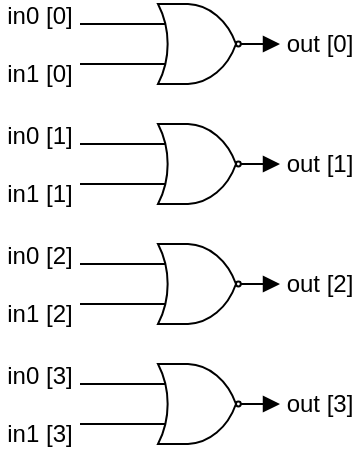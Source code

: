 <mxfile version="13.7.8" type="device"><diagram id="0zeqszHHsWYMUu-5XTvy" name="Page-1"><mxGraphModel dx="450" dy="292" grid="1" gridSize="10" guides="1" tooltips="1" connect="1" arrows="1" fold="1" page="1" pageScale="1" pageWidth="827" pageHeight="1169" math="0" shadow="0"><root><mxCell id="0"/><mxCell id="1" parent="0"/><mxCell id="NPaxLJts37z2vfKGwGLF-6" style="edgeStyle=orthogonalEdgeStyle;rounded=0;orthogonalLoop=1;jettySize=auto;html=1;entryX=0;entryY=0.25;entryDx=0;entryDy=0;entryPerimeter=0;endArrow=none;endFill=0;" edge="1" parent="1" target="NPaxLJts37z2vfKGwGLF-2"><mxGeometry relative="1" as="geometry"><mxPoint x="330" y="310" as="sourcePoint"/></mxGeometry></mxCell><mxCell id="NPaxLJts37z2vfKGwGLF-7" style="edgeStyle=orthogonalEdgeStyle;rounded=0;orthogonalLoop=1;jettySize=auto;html=1;exitX=0;exitY=0.75;exitDx=0;exitDy=0;exitPerimeter=0;endArrow=none;endFill=0;" edge="1" parent="1" source="NPaxLJts37z2vfKGwGLF-2"><mxGeometry relative="1" as="geometry"><mxPoint x="330" y="330" as="targetPoint"/></mxGeometry></mxCell><mxCell id="NPaxLJts37z2vfKGwGLF-18" style="edgeStyle=orthogonalEdgeStyle;rounded=0;orthogonalLoop=1;jettySize=auto;html=1;exitX=1;exitY=0.5;exitDx=0;exitDy=0;exitPerimeter=0;endArrow=block;endFill=1;" edge="1" parent="1" source="NPaxLJts37z2vfKGwGLF-2"><mxGeometry relative="1" as="geometry"><mxPoint x="430" y="320" as="targetPoint"/></mxGeometry></mxCell><mxCell id="NPaxLJts37z2vfKGwGLF-2" value="" style="verticalLabelPosition=bottom;shadow=0;dashed=0;align=center;html=1;verticalAlign=top;shape=mxgraph.electrical.logic_gates.logic_gate;operation=or;negating=1;" vertex="1" parent="1"><mxGeometry x="360" y="300" width="60" height="40" as="geometry"/></mxCell><mxCell id="NPaxLJts37z2vfKGwGLF-8" style="edgeStyle=orthogonalEdgeStyle;rounded=0;orthogonalLoop=1;jettySize=auto;html=1;exitX=0;exitY=0.25;exitDx=0;exitDy=0;exitPerimeter=0;endArrow=none;endFill=0;" edge="1" parent="1" source="NPaxLJts37z2vfKGwGLF-3"><mxGeometry relative="1" as="geometry"><mxPoint x="330" y="370" as="targetPoint"/></mxGeometry></mxCell><mxCell id="NPaxLJts37z2vfKGwGLF-9" style="edgeStyle=orthogonalEdgeStyle;rounded=0;orthogonalLoop=1;jettySize=auto;html=1;exitX=0;exitY=0.75;exitDx=0;exitDy=0;exitPerimeter=0;endArrow=none;endFill=0;" edge="1" parent="1" source="NPaxLJts37z2vfKGwGLF-3"><mxGeometry relative="1" as="geometry"><mxPoint x="330" y="390" as="targetPoint"/></mxGeometry></mxCell><mxCell id="NPaxLJts37z2vfKGwGLF-19" style="edgeStyle=orthogonalEdgeStyle;rounded=0;orthogonalLoop=1;jettySize=auto;html=1;exitX=1;exitY=0.5;exitDx=0;exitDy=0;exitPerimeter=0;endArrow=block;endFill=1;" edge="1" parent="1" source="NPaxLJts37z2vfKGwGLF-3"><mxGeometry relative="1" as="geometry"><mxPoint x="430" y="380" as="targetPoint"/></mxGeometry></mxCell><mxCell id="NPaxLJts37z2vfKGwGLF-3" value="" style="verticalLabelPosition=bottom;shadow=0;dashed=0;align=center;html=1;verticalAlign=top;shape=mxgraph.electrical.logic_gates.logic_gate;operation=or;negating=1;" vertex="1" parent="1"><mxGeometry x="360" y="360" width="60" height="40" as="geometry"/></mxCell><mxCell id="NPaxLJts37z2vfKGwGLF-10" style="edgeStyle=orthogonalEdgeStyle;rounded=0;orthogonalLoop=1;jettySize=auto;html=1;exitX=0;exitY=0.25;exitDx=0;exitDy=0;exitPerimeter=0;endArrow=none;endFill=0;" edge="1" parent="1" source="NPaxLJts37z2vfKGwGLF-4"><mxGeometry relative="1" as="geometry"><mxPoint x="330" y="430" as="targetPoint"/></mxGeometry></mxCell><mxCell id="NPaxLJts37z2vfKGwGLF-11" style="edgeStyle=orthogonalEdgeStyle;rounded=0;orthogonalLoop=1;jettySize=auto;html=1;exitX=0;exitY=0.75;exitDx=0;exitDy=0;exitPerimeter=0;endArrow=none;endFill=0;" edge="1" parent="1" source="NPaxLJts37z2vfKGwGLF-4"><mxGeometry relative="1" as="geometry"><mxPoint x="330" y="450" as="targetPoint"/></mxGeometry></mxCell><mxCell id="NPaxLJts37z2vfKGwGLF-20" style="edgeStyle=orthogonalEdgeStyle;rounded=0;orthogonalLoop=1;jettySize=auto;html=1;exitX=1;exitY=0.5;exitDx=0;exitDy=0;exitPerimeter=0;endArrow=block;endFill=1;" edge="1" parent="1" source="NPaxLJts37z2vfKGwGLF-4"><mxGeometry relative="1" as="geometry"><mxPoint x="430" y="440" as="targetPoint"/></mxGeometry></mxCell><mxCell id="NPaxLJts37z2vfKGwGLF-4" value="" style="verticalLabelPosition=bottom;shadow=0;dashed=0;align=center;html=1;verticalAlign=top;shape=mxgraph.electrical.logic_gates.logic_gate;operation=or;negating=1;" vertex="1" parent="1"><mxGeometry x="360" y="420" width="60" height="40" as="geometry"/></mxCell><mxCell id="NPaxLJts37z2vfKGwGLF-12" style="edgeStyle=orthogonalEdgeStyle;rounded=0;orthogonalLoop=1;jettySize=auto;html=1;exitX=0;exitY=0.25;exitDx=0;exitDy=0;exitPerimeter=0;endArrow=none;endFill=0;" edge="1" parent="1" source="NPaxLJts37z2vfKGwGLF-5"><mxGeometry relative="1" as="geometry"><mxPoint x="330" y="490" as="targetPoint"/></mxGeometry></mxCell><mxCell id="NPaxLJts37z2vfKGwGLF-13" style="edgeStyle=orthogonalEdgeStyle;rounded=0;orthogonalLoop=1;jettySize=auto;html=1;exitX=0;exitY=0.75;exitDx=0;exitDy=0;exitPerimeter=0;endArrow=none;endFill=0;" edge="1" parent="1" source="NPaxLJts37z2vfKGwGLF-5"><mxGeometry relative="1" as="geometry"><mxPoint x="330" y="510" as="targetPoint"/></mxGeometry></mxCell><mxCell id="NPaxLJts37z2vfKGwGLF-21" style="edgeStyle=orthogonalEdgeStyle;rounded=0;orthogonalLoop=1;jettySize=auto;html=1;exitX=1;exitY=0.5;exitDx=0;exitDy=0;exitPerimeter=0;endArrow=block;endFill=1;" edge="1" parent="1" source="NPaxLJts37z2vfKGwGLF-5"><mxGeometry relative="1" as="geometry"><mxPoint x="430" y="500" as="targetPoint"/></mxGeometry></mxCell><mxCell id="NPaxLJts37z2vfKGwGLF-5" value="" style="verticalLabelPosition=bottom;shadow=0;dashed=0;align=center;html=1;verticalAlign=top;shape=mxgraph.electrical.logic_gates.logic_gate;operation=or;negating=1;" vertex="1" parent="1"><mxGeometry x="360" y="480" width="60" height="40" as="geometry"/></mxCell><mxCell id="NPaxLJts37z2vfKGwGLF-14" value="in0 [0]&lt;br style=&quot;font-size: 8px&quot;&gt;&lt;br style=&quot;font-size: 8px&quot;&gt;in1 [0]" style="text;html=1;strokeColor=none;fillColor=none;align=center;verticalAlign=middle;whiteSpace=wrap;rounded=0;" vertex="1" parent="1"><mxGeometry x="290" y="310" width="40" height="20" as="geometry"/></mxCell><mxCell id="NPaxLJts37z2vfKGwGLF-15" value="in0 [1]&lt;br style=&quot;font-size: 8px&quot;&gt;&lt;br style=&quot;font-size: 8px&quot;&gt;in1 [1]" style="text;html=1;strokeColor=none;fillColor=none;align=center;verticalAlign=middle;whiteSpace=wrap;rounded=0;" vertex="1" parent="1"><mxGeometry x="290" y="370" width="40" height="20" as="geometry"/></mxCell><mxCell id="NPaxLJts37z2vfKGwGLF-16" value="in0 [2]&lt;br style=&quot;font-size: 8px&quot;&gt;&lt;br style=&quot;font-size: 8px&quot;&gt;in1 [2]" style="text;html=1;strokeColor=none;fillColor=none;align=center;verticalAlign=middle;whiteSpace=wrap;rounded=0;" vertex="1" parent="1"><mxGeometry x="290" y="430" width="40" height="20" as="geometry"/></mxCell><mxCell id="NPaxLJts37z2vfKGwGLF-17" value="in0 [3]&lt;br style=&quot;font-size: 8px&quot;&gt;&lt;br style=&quot;font-size: 8px&quot;&gt;in1 [3]" style="text;html=1;strokeColor=none;fillColor=none;align=center;verticalAlign=middle;whiteSpace=wrap;rounded=0;" vertex="1" parent="1"><mxGeometry x="290" y="490" width="40" height="20" as="geometry"/></mxCell><mxCell id="NPaxLJts37z2vfKGwGLF-23" value="out [0]" style="text;html=1;strokeColor=none;fillColor=none;align=center;verticalAlign=middle;whiteSpace=wrap;rounded=0;" vertex="1" parent="1"><mxGeometry x="430" y="310" width="40" height="20" as="geometry"/></mxCell><mxCell id="NPaxLJts37z2vfKGwGLF-24" value="out [1]" style="text;html=1;strokeColor=none;fillColor=none;align=center;verticalAlign=middle;whiteSpace=wrap;rounded=0;" vertex="1" parent="1"><mxGeometry x="430" y="370" width="40" height="20" as="geometry"/></mxCell><mxCell id="NPaxLJts37z2vfKGwGLF-25" value="out [2]" style="text;html=1;strokeColor=none;fillColor=none;align=center;verticalAlign=middle;whiteSpace=wrap;rounded=0;" vertex="1" parent="1"><mxGeometry x="430" y="430" width="40" height="20" as="geometry"/></mxCell><mxCell id="NPaxLJts37z2vfKGwGLF-26" value="out [3]" style="text;html=1;strokeColor=none;fillColor=none;align=center;verticalAlign=middle;whiteSpace=wrap;rounded=0;" vertex="1" parent="1"><mxGeometry x="430" y="490" width="40" height="20" as="geometry"/></mxCell></root></mxGraphModel></diagram></mxfile>